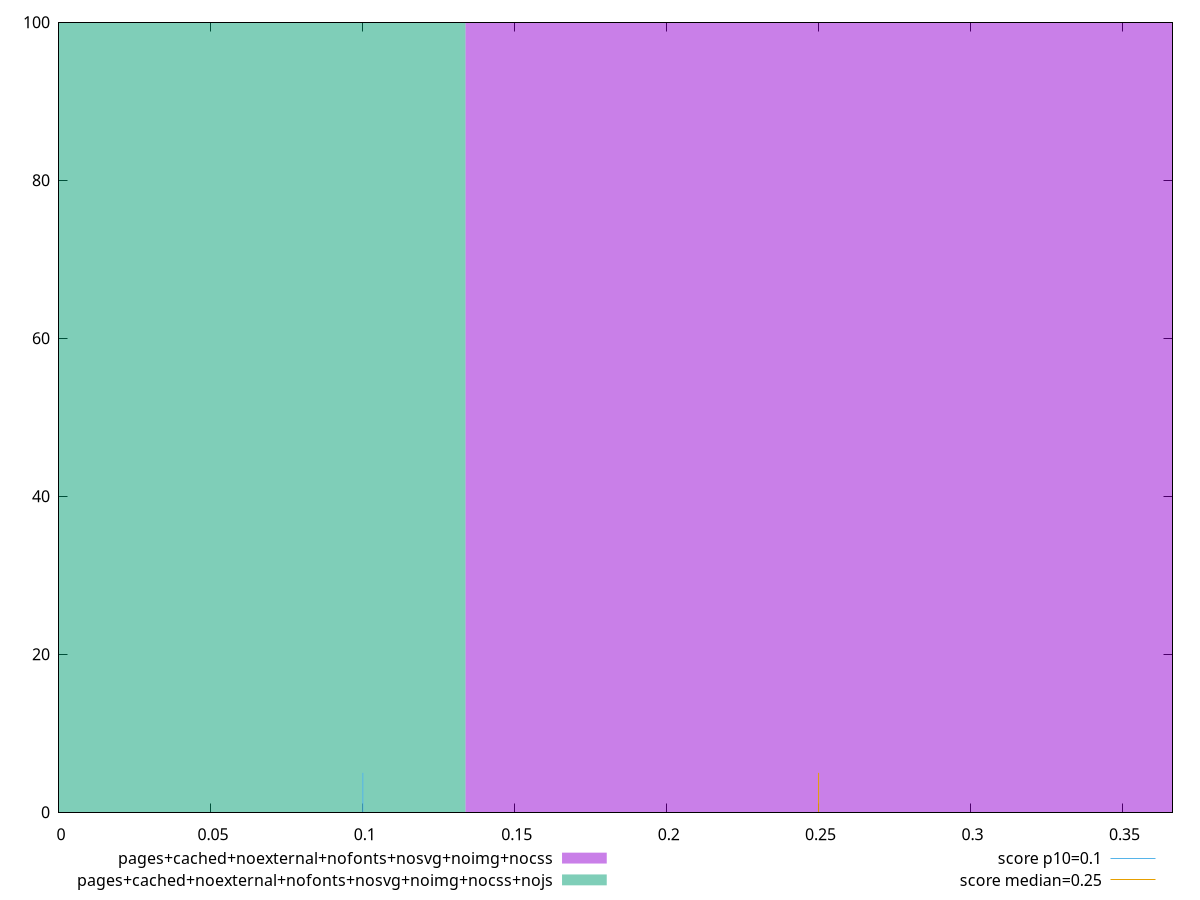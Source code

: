 reset

$pagesCachedNoexternalNofontsNosvgNoimgNocss <<EOF
0.26752124683528883 100
EOF

$pagesCachedNoexternalNofontsNosvgNoimgNocssNojs <<EOF
0 100
EOF

set key outside below
set boxwidth 0.26752124683528883
set xrange [0:0.3664786512586805]
set yrange [0:100]
set style fill transparent solid 0.5 noborder

set parametric
set terminal svg size 640, 500 enhanced background rgb 'white'
set output "report_00007_2020-12-11T15:55:29.892Z/cumulative-layout-shift/comparison/histogram/12_vs_13.svg"

plot $pagesCachedNoexternalNofontsNosvgNoimgNocss title "pages+cached+noexternal+nofonts+nosvg+noimg+nocss" with boxes, \
     $pagesCachedNoexternalNofontsNosvgNoimgNocssNojs title "pages+cached+noexternal+nofonts+nosvg+noimg+nocss+nojs" with boxes, \
     0.1,t title "score p10=0.1", \
     0.25,t title "score median=0.25"

reset
